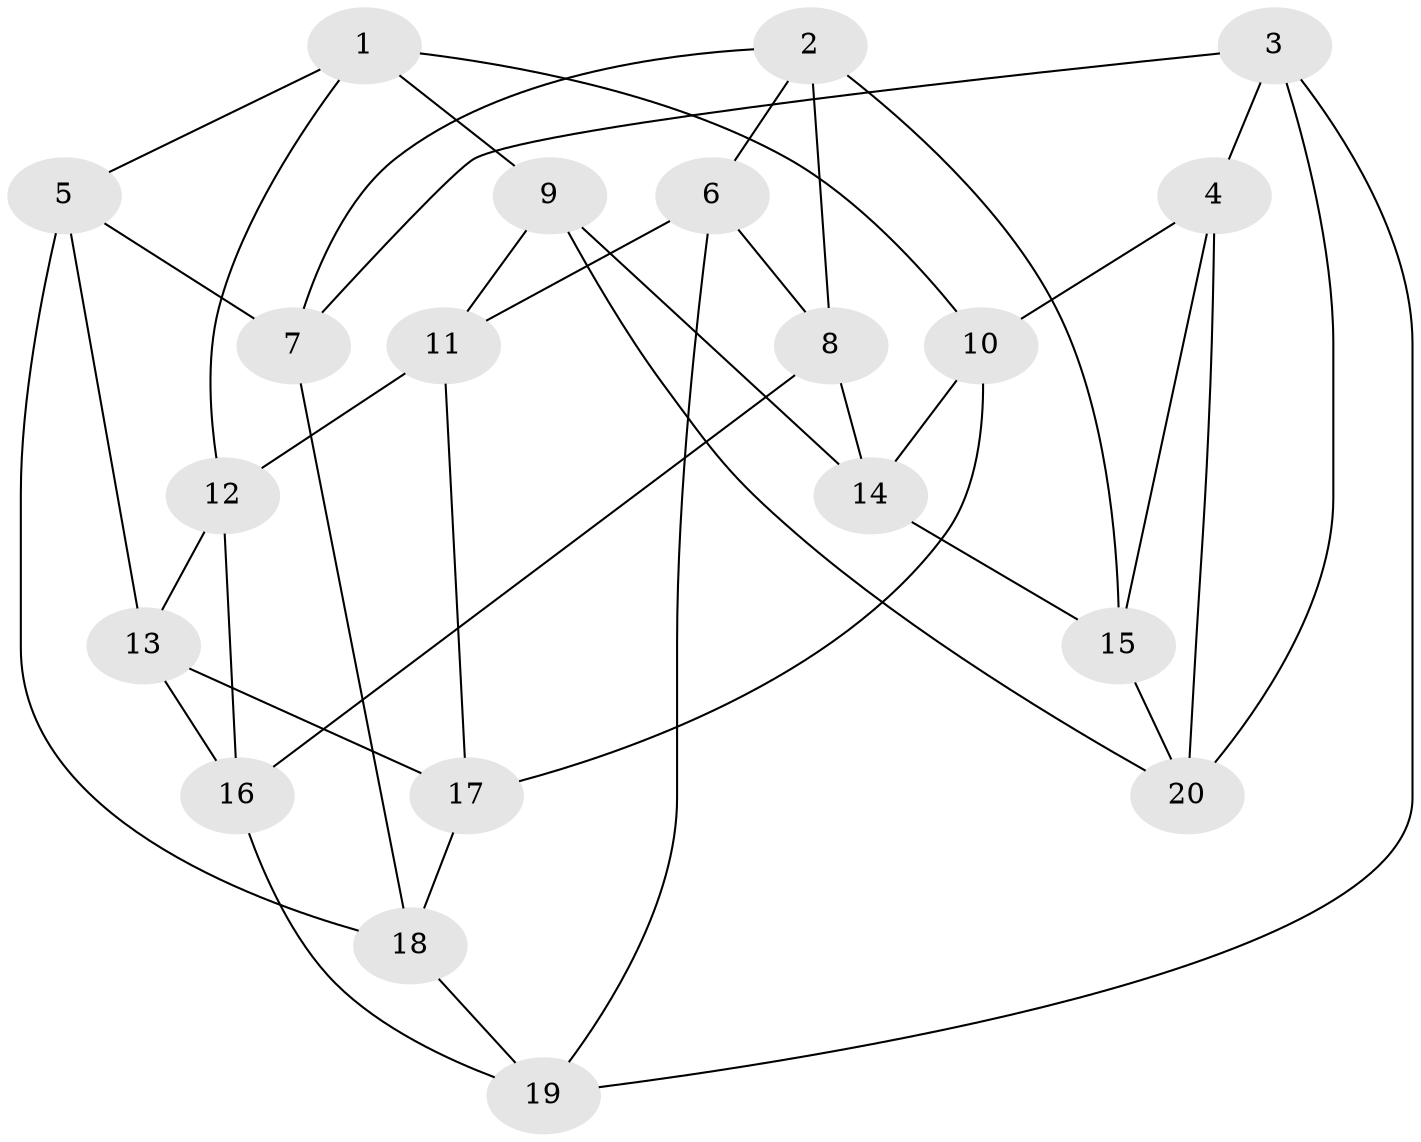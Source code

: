 // Generated by graph-tools (version 1.1) at 2025/46/02/15/25 05:46:28]
// undirected, 20 vertices, 40 edges
graph export_dot {
graph [start="1"]
  node [color=gray90,style=filled];
  1;
  2;
  3;
  4;
  5;
  6;
  7;
  8;
  9;
  10;
  11;
  12;
  13;
  14;
  15;
  16;
  17;
  18;
  19;
  20;
  1 -- 12;
  1 -- 9;
  1 -- 10;
  1 -- 5;
  2 -- 7;
  2 -- 6;
  2 -- 15;
  2 -- 8;
  3 -- 20;
  3 -- 4;
  3 -- 7;
  3 -- 19;
  4 -- 15;
  4 -- 10;
  4 -- 20;
  5 -- 18;
  5 -- 13;
  5 -- 7;
  6 -- 19;
  6 -- 11;
  6 -- 8;
  7 -- 18;
  8 -- 16;
  8 -- 14;
  9 -- 11;
  9 -- 14;
  9 -- 20;
  10 -- 14;
  10 -- 17;
  11 -- 17;
  11 -- 12;
  12 -- 16;
  12 -- 13;
  13 -- 17;
  13 -- 16;
  14 -- 15;
  15 -- 20;
  16 -- 19;
  17 -- 18;
  18 -- 19;
}
